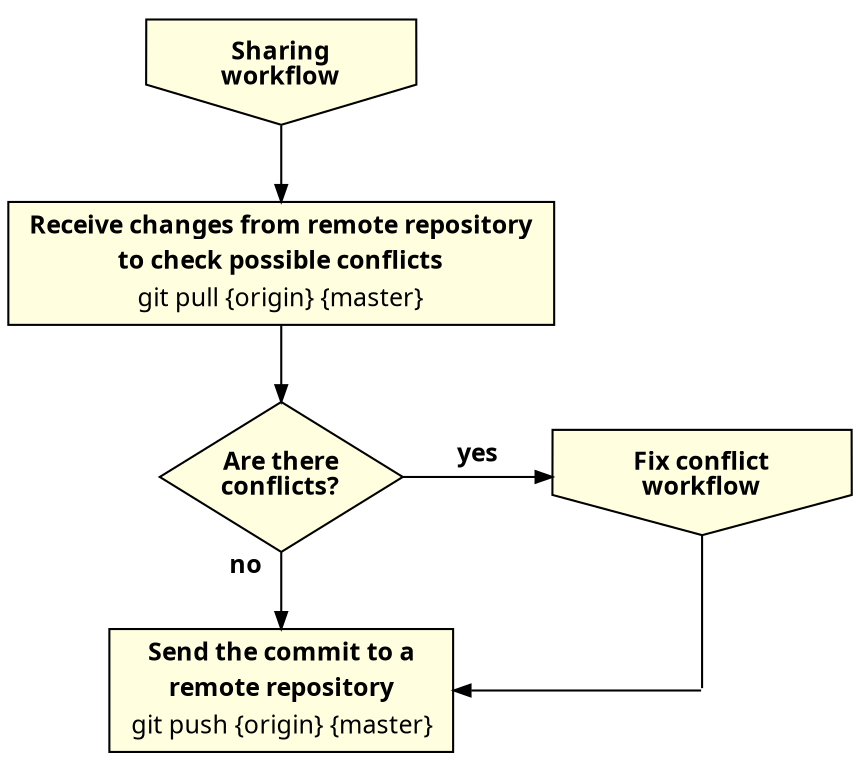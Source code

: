 digraph sharingworkflow {
    splines = line;

    edge [
        arrowsize = 0.8,
        fontname = "Verdana",
        fontsize = 12
    ]

    node [
        shape = rect,
        style = filled,
        fillcolor = lightyellow,
        fontname = "Verdana",
        fontsize = 12
    ]

    // dot
    dot [
        shape = point,
        style = invis,
        width = 0
    ]

    // dot [group = g2]

    // workflow
    sharing_workflow [
        shape = invhouse,
        label = <<b>Sharing<br/>workflow</b>>,
        group = g1
    ]
    fix_conflicts_workflow [
        shape = invhouse,
        label = <<b>Fix conflict<br/>workflow</b>>
    ]

    // decisions
    are_there_conflicts [
        shape = diamond,
        label = <<b>Are there<br/>conflicts?</b>>,
        height = 1,
        group = g1
    ]

    // commands
    git_pull [
        label = <
            <table border="0" cellborder="0" cellspacing="0">
            <tr><td><b>Receive changes from remote repository</b></td></tr>
            <tr><td><b>to check possible conflicts</b></td></tr>
            <tr><td>git pull {origin} {master}</td></tr>
            </table>
        >,
        group = g1
    ]
    git_push [
        label = <
            <table border="0" cellborder="0" cellspacing="0">
            <tr><td><b>Send the commit to a</b></td></tr>
            <tr><td><b>remote repository</b></td></tr>
            <tr><td>git push {origin} {master}</td></tr>
            </table>
        >,
        group = g1
    ]

    // relations
    sharing_workflow -> git_pull
    git_pull -> are_there_conflicts
    are_there_conflicts -> git_push [xlabel = <<b>no   </b>>]
    are_there_conflicts -> fix_conflicts_workflow [
        label = <<b>yes</b>>,
        minlen = 2
    ]
    fix_conflicts_workflow -> dot [ dir = none]
    dot -> git_push [ constraint = false]

    // put are_there_conflicts and fix_conflicts_workflow in the same row
    { rank = same; are_there_conflicts; fix_conflicts_workflow; }
    { rank = same; git_push; dot; }
}
